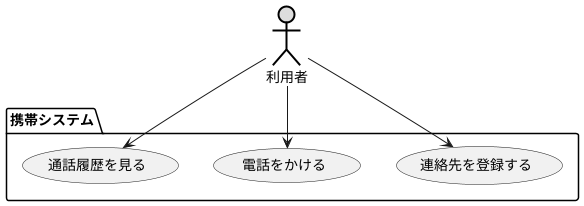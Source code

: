@startuml ユースケース図
' left to right direction
actor 利用者 #DDDDDD;line:black;line.bold;
package 携帯システム {
usecase 連絡先を登録する
usecase 電話をかける
usecase 通話履歴を見る
}
利用者 --> 連絡先を登録する
利用者 --> 電話をかける
利用者 --> 通話履歴を見る
@enduml